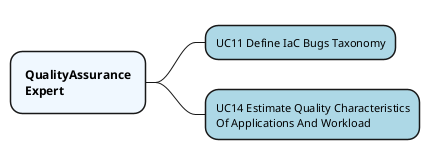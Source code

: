 @startmindmap QAExpertUCs

<style>
mindmapDiagram {
  node {
    Padding 15
    Margin 15
    BackGroundColor LightBlue
  }
  rootNode {
    Padding 15
	Margin 15
    BackGroundColor AliceBlue
	FontSize 12
  }
  leafNode {
    Padding 10
    BackGroundColor LightBlue
    FontColor Black
    FontSize 11
  }
}
</style>

* <b>QualityAssurance</b>\n<b>Expert</b>
** UC11 Define IaC Bugs Taxonomy
** UC14 Estimate Quality Characteristics\nOf Applications And Workload


@endmindmap

